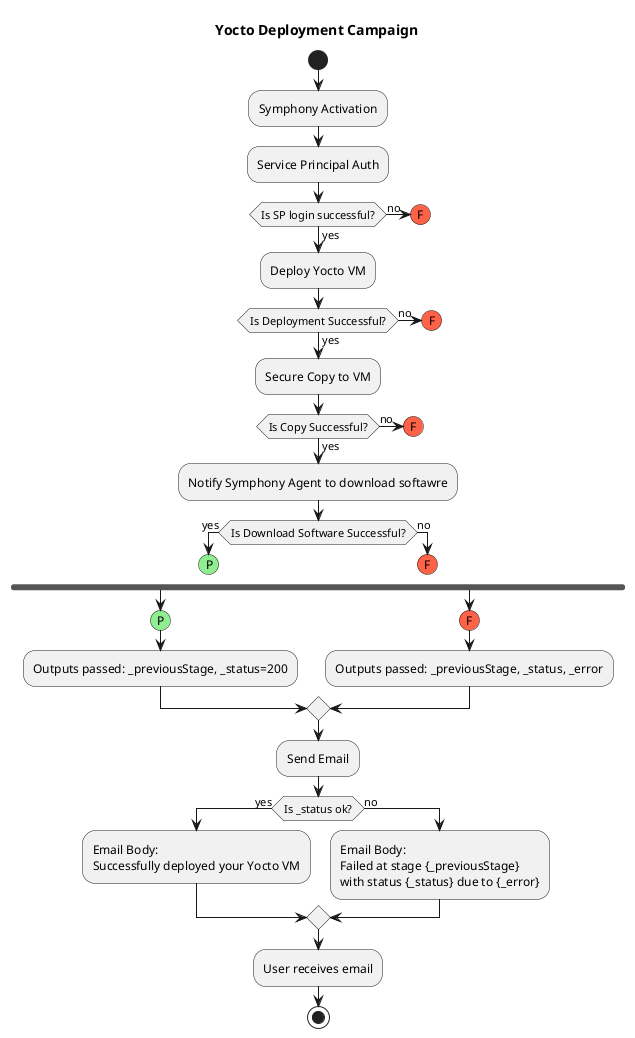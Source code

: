 ' Copyright (C) Microsoft Corporation

@startuml
title Yocto Deployment Campaign
start

:Symphony Activation;
:Service Principal Auth;

if (Is SP login successful?) then (yes)
    :Deploy Yocto VM;
    if (Is Deployment Successful?) then (yes)
        :Secure Copy to VM;
        if (Is Copy Successful?) then (yes)
            :Notify Symphony Agent to download softawre;
            if (Is Download Software Successful?) then (yes)
                #lightGreen:(P)
                detach
            else (no)
                #tomato:(F)
                detach
            endif
        else (no)
            #tomato:(F)
            detach
        endif
    else (no)
        #tomato:(F)
        detach
    endif
else (no)
    #tomato:(F)
    detach
endif

fork
#lightGreen:(P)
:Outputs passed: _previousStage, _status=200;
fork again
#tomato:(F)
:Outputs passed: _previousStage, _status, _error;
end merge
:Send Email;
if (Is _status ok?) then (yes)
    :Email Body:\nSuccessfully deployed your Yocto VM;
else (no)
    :Email Body:\nFailed at stage {_previousStage}\nwith status {_status} due to {_error};
endif
:User receives email;
stop

@enduml
